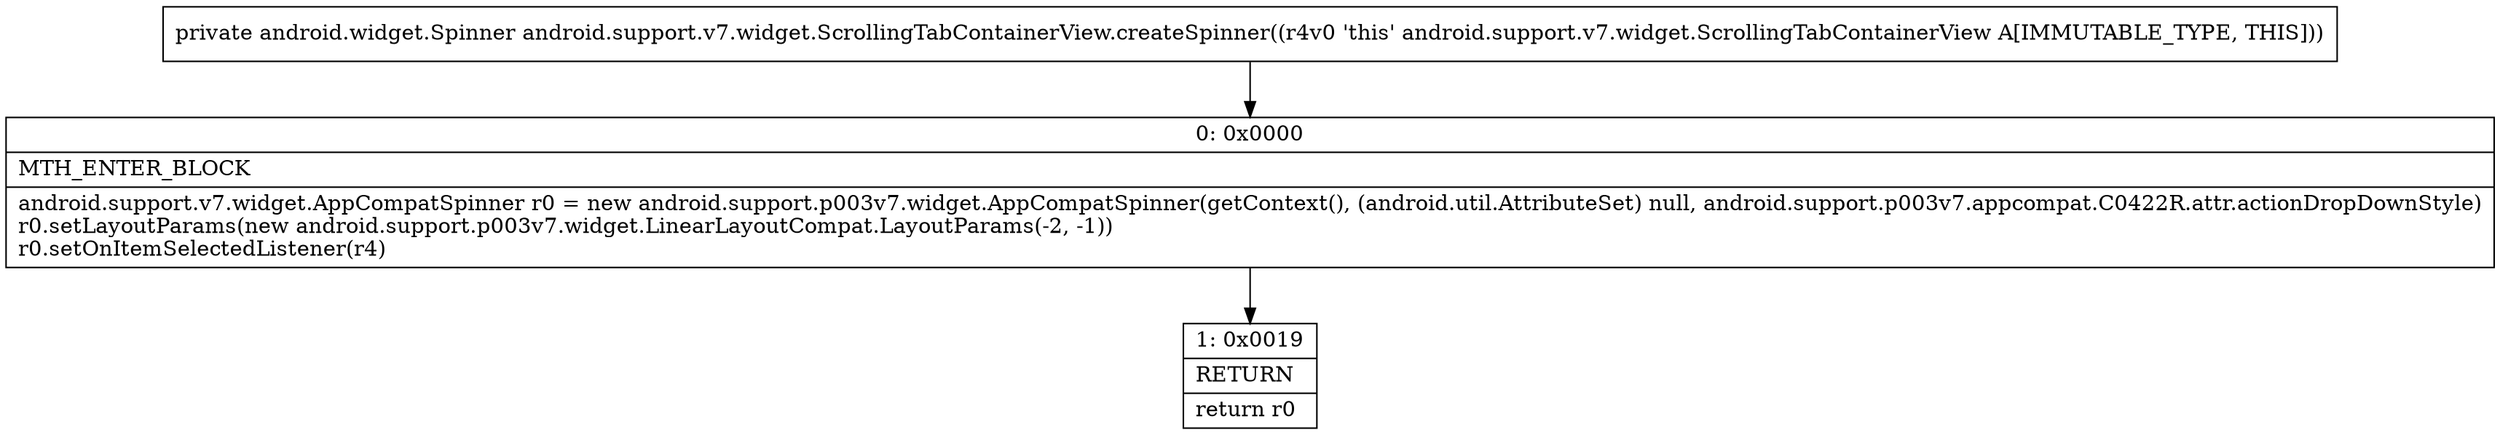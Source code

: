 digraph "CFG forandroid.support.v7.widget.ScrollingTabContainerView.createSpinner()Landroid\/widget\/Spinner;" {
Node_0 [shape=record,label="{0\:\ 0x0000|MTH_ENTER_BLOCK\l|android.support.v7.widget.AppCompatSpinner r0 = new android.support.p003v7.widget.AppCompatSpinner(getContext(), (android.util.AttributeSet) null, android.support.p003v7.appcompat.C0422R.attr.actionDropDownStyle)\lr0.setLayoutParams(new android.support.p003v7.widget.LinearLayoutCompat.LayoutParams(\-2, \-1))\lr0.setOnItemSelectedListener(r4)\l}"];
Node_1 [shape=record,label="{1\:\ 0x0019|RETURN\l|return r0\l}"];
MethodNode[shape=record,label="{private android.widget.Spinner android.support.v7.widget.ScrollingTabContainerView.createSpinner((r4v0 'this' android.support.v7.widget.ScrollingTabContainerView A[IMMUTABLE_TYPE, THIS])) }"];
MethodNode -> Node_0;
Node_0 -> Node_1;
}

